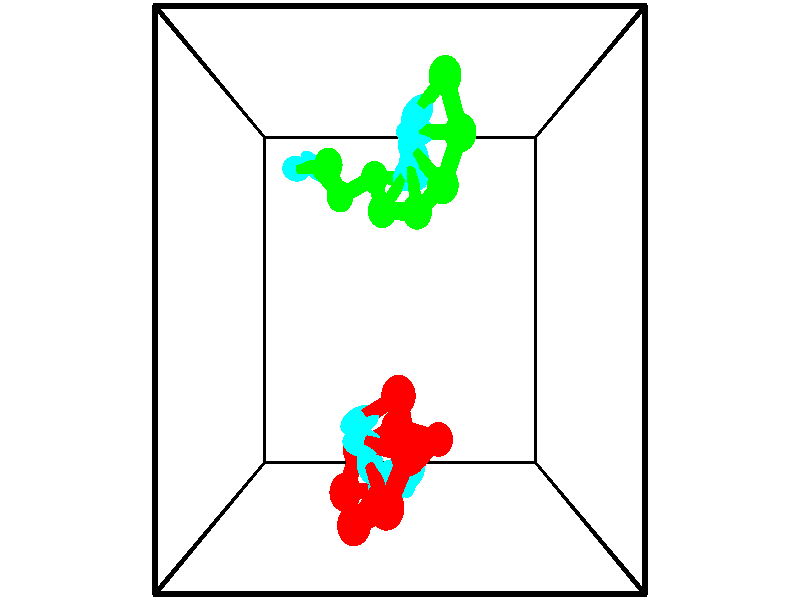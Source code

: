 // switches for output
#declare DRAW_BASES = 1; // possible values are 0, 1; only relevant for DNA ribbons
#declare DRAW_BASES_TYPE = 3; // possible values are 1, 2, 3; only relevant for DNA ribbons
#declare DRAW_FOG = 0; // set to 1 to enable fog

#include "colors.inc"

#include "transforms.inc"
background { rgb <1, 1, 1>}

#default {
   normal{
       ripples 0.25
       frequency 0.20
       turbulence 0.2
       lambda 5
   }
	finish {
		phong 0.1
		phong_size 40.
	}
}

// original window dimensions: 1024x640


// camera settings

camera {
	sky <-0, 1, 0>
	up <-0, 1, 0>
	right 1.6 * <1, 0, 0>
	location <2.5, 2.5, 11.1562>
	look_at <2.5, 2.5, 2.5>
	direction <0, 0, -8.6562>
	angle 67.0682
}


# declare cpy_camera_pos = <2.5, 2.5, 11.1562>;
# if (DRAW_FOG = 1)
fog {
	fog_type 2
	up vnormalize(cpy_camera_pos)
	color rgbt<1,1,1,0.3>
	distance 1e-5
	fog_alt 3e-3
	fog_offset 4
}
# end


// LIGHTS

# declare lum = 6;
global_settings {
	ambient_light rgb lum * <0.05, 0.05, 0.05>
	max_trace_level 15
}# declare cpy_direct_light_amount = 0.25;
light_source
{	1000 * <-1, -1, 1>,
	rgb lum * cpy_direct_light_amount
	parallel
}

light_source
{	1000 * <1, 1, -1>,
	rgb lum * cpy_direct_light_amount
	parallel
}

// strand 0

// nucleotide -1

// particle -1
sphere {
	<2.477411, 1.341983, 2.386717> 0.250000
	pigment { color rgbt <1,0,0,0> }
	no_shadow
}
cylinder {
	<2.172523, 1.207001, 2.607677>,  <1.989591, 1.126012, 2.740254>, 0.100000
	pigment { color rgbt <1,0,0,0> }
	no_shadow
}
cylinder {
	<2.172523, 1.207001, 2.607677>,  <2.477411, 1.341983, 2.386717>, 0.100000
	pigment { color rgbt <1,0,0,0> }
	no_shadow
}

// particle -1
sphere {
	<2.172523, 1.207001, 2.607677> 0.100000
	pigment { color rgbt <1,0,0,0> }
	no_shadow
}
sphere {
	0, 1
	scale<0.080000,0.200000,0.300000>
	matrix <-0.071903, -0.803949, -0.590336,
		0.643313, -0.489685, 0.588521,
		-0.762219, -0.337455, 0.552401,
		1.943858, 1.105764, 2.773398>
	pigment { color rgbt <0,1,1,0> }
	no_shadow
}
cylinder {
	<2.617758, 0.712403, 2.748789>,  <2.477411, 1.341983, 2.386717>, 0.130000
	pigment { color rgbt <1,0,0,0> }
	no_shadow
}

// nucleotide -1

// particle -1
sphere {
	<2.617758, 0.712403, 2.748789> 0.250000
	pigment { color rgbt <1,0,0,0> }
	no_shadow
}
cylinder {
	<2.242058, 0.763283, 2.621273>,  <2.016638, 0.793811, 2.544763>, 0.100000
	pigment { color rgbt <1,0,0,0> }
	no_shadow
}
cylinder {
	<2.242058, 0.763283, 2.621273>,  <2.617758, 0.712403, 2.748789>, 0.100000
	pigment { color rgbt <1,0,0,0> }
	no_shadow
}

// particle -1
sphere {
	<2.242058, 0.763283, 2.621273> 0.100000
	pigment { color rgbt <1,0,0,0> }
	no_shadow
}
sphere {
	0, 1
	scale<0.080000,0.200000,0.300000>
	matrix <0.124676, -0.738914, -0.662165,
		-0.319786, -0.661684, 0.678167,
		-0.939251, 0.127200, -0.318790,
		1.960282, 0.801443, 2.525636>
	pigment { color rgbt <0,1,1,0> }
	no_shadow
}
cylinder {
	<2.312291, 0.101558, 2.800881>,  <2.617758, 0.712403, 2.748789>, 0.130000
	pigment { color rgbt <1,0,0,0> }
	no_shadow
}

// nucleotide -1

// particle -1
sphere {
	<2.312291, 0.101558, 2.800881> 0.250000
	pigment { color rgbt <1,0,0,0> }
	no_shadow
}
cylinder {
	<2.166687, 0.325123, 2.502857>,  <2.079325, 0.459262, 2.324043>, 0.100000
	pigment { color rgbt <1,0,0,0> }
	no_shadow
}
cylinder {
	<2.166687, 0.325123, 2.502857>,  <2.312291, 0.101558, 2.800881>, 0.100000
	pigment { color rgbt <1,0,0,0> }
	no_shadow
}

// particle -1
sphere {
	<2.166687, 0.325123, 2.502857> 0.100000
	pigment { color rgbt <1,0,0,0> }
	no_shadow
}
sphere {
	0, 1
	scale<0.080000,0.200000,0.300000>
	matrix <0.405180, -0.625256, -0.666996,
		-0.838646, -0.544676, 0.001140,
		-0.364010, 0.558912, -0.745060,
		2.057484, 0.492796, 2.279339>
	pigment { color rgbt <0,1,1,0> }
	no_shadow
}
cylinder {
	<1.823523, -0.265538, 2.247360>,  <2.312291, 0.101558, 2.800881>, 0.130000
	pigment { color rgbt <1,0,0,0> }
	no_shadow
}

// nucleotide -1

// particle -1
sphere {
	<1.823523, -0.265538, 2.247360> 0.250000
	pigment { color rgbt <1,0,0,0> }
	no_shadow
}
cylinder {
	<2.067352, 0.016758, 2.102943>,  <2.213650, 0.186135, 2.016294>, 0.100000
	pigment { color rgbt <1,0,0,0> }
	no_shadow
}
cylinder {
	<2.067352, 0.016758, 2.102943>,  <1.823523, -0.265538, 2.247360>, 0.100000
	pigment { color rgbt <1,0,0,0> }
	no_shadow
}

// particle -1
sphere {
	<2.067352, 0.016758, 2.102943> 0.100000
	pigment { color rgbt <1,0,0,0> }
	no_shadow
}
sphere {
	0, 1
	scale<0.080000,0.200000,0.300000>
	matrix <0.304189, -0.628816, -0.715583,
		-0.732044, 0.326377, -0.597988,
		0.609574, 0.705740, -0.361041,
		2.250225, 0.228480, 1.994631>
	pigment { color rgbt <0,1,1,0> }
	no_shadow
}
cylinder {
	<1.632975, -0.038015, 1.584202>,  <1.823523, -0.265538, 2.247360>, 0.130000
	pigment { color rgbt <1,0,0,0> }
	no_shadow
}

// nucleotide -1

// particle -1
sphere {
	<1.632975, -0.038015, 1.584202> 0.250000
	pigment { color rgbt <1,0,0,0> }
	no_shadow
}
cylinder {
	<2.028137, -0.001865, 1.634602>,  <2.265234, 0.019824, 1.664842>, 0.100000
	pigment { color rgbt <1,0,0,0> }
	no_shadow
}
cylinder {
	<2.028137, -0.001865, 1.634602>,  <1.632975, -0.038015, 1.584202>, 0.100000
	pigment { color rgbt <1,0,0,0> }
	no_shadow
}

// particle -1
sphere {
	<2.028137, -0.001865, 1.634602> 0.100000
	pigment { color rgbt <1,0,0,0> }
	no_shadow
}
sphere {
	0, 1
	scale<0.080000,0.200000,0.300000>
	matrix <0.151284, -0.383526, -0.911055,
		-0.034012, 0.919098, -0.392559,
		0.987905, 0.090374, 0.126000,
		2.324509, 0.025247, 1.672402>
	pigment { color rgbt <0,1,1,0> }
	no_shadow
}
cylinder {
	<1.792242, 0.394112, 0.998520>,  <1.632975, -0.038015, 1.584202>, 0.130000
	pigment { color rgbt <1,0,0,0> }
	no_shadow
}

// nucleotide -1

// particle -1
sphere {
	<1.792242, 0.394112, 0.998520> 0.250000
	pigment { color rgbt <1,0,0,0> }
	no_shadow
}
cylinder {
	<2.084900, 0.154800, 1.129215>,  <2.260495, 0.011213, 1.207632>, 0.100000
	pigment { color rgbt <1,0,0,0> }
	no_shadow
}
cylinder {
	<2.084900, 0.154800, 1.129215>,  <1.792242, 0.394112, 0.998520>, 0.100000
	pigment { color rgbt <1,0,0,0> }
	no_shadow
}

// particle -1
sphere {
	<2.084900, 0.154800, 1.129215> 0.100000
	pigment { color rgbt <1,0,0,0> }
	no_shadow
}
sphere {
	0, 1
	scale<0.080000,0.200000,0.300000>
	matrix <0.288444, -0.162582, -0.943593,
		0.617654, 0.784620, 0.053617,
		0.731645, -0.598279, 0.326738,
		2.304393, -0.024683, 1.227237>
	pigment { color rgbt <0,1,1,0> }
	no_shadow
}
cylinder {
	<2.428973, 0.686341, 0.824767>,  <1.792242, 0.394112, 0.998520>, 0.130000
	pigment { color rgbt <1,0,0,0> }
	no_shadow
}

// nucleotide -1

// particle -1
sphere {
	<2.428973, 0.686341, 0.824767> 0.250000
	pigment { color rgbt <1,0,0,0> }
	no_shadow
}
cylinder {
	<2.514648, 0.299755, 0.881432>,  <2.566054, 0.067803, 0.915431>, 0.100000
	pigment { color rgbt <1,0,0,0> }
	no_shadow
}
cylinder {
	<2.514648, 0.299755, 0.881432>,  <2.428973, 0.686341, 0.824767>, 0.100000
	pigment { color rgbt <1,0,0,0> }
	no_shadow
}

// particle -1
sphere {
	<2.514648, 0.299755, 0.881432> 0.100000
	pigment { color rgbt <1,0,0,0> }
	no_shadow
}
sphere {
	0, 1
	scale<0.080000,0.200000,0.300000>
	matrix <0.346703, -0.060365, -0.936031,
		0.913193, 0.249601, 0.322147,
		0.214188, -0.966465, 0.141662,
		2.578905, 0.009815, 0.923930>
	pigment { color rgbt <0,1,1,0> }
	no_shadow
}
cylinder {
	<3.177688, 0.462954, 0.565135>,  <2.428973, 0.686341, 0.824767>, 0.130000
	pigment { color rgbt <1,0,0,0> }
	no_shadow
}

// nucleotide -1

// particle -1
sphere {
	<3.177688, 0.462954, 0.565135> 0.250000
	pigment { color rgbt <1,0,0,0> }
	no_shadow
}
cylinder {
	<2.900330, 0.174850, 0.556858>,  <2.733915, 0.001988, 0.551892>, 0.100000
	pigment { color rgbt <1,0,0,0> }
	no_shadow
}
cylinder {
	<2.900330, 0.174850, 0.556858>,  <3.177688, 0.462954, 0.565135>, 0.100000
	pigment { color rgbt <1,0,0,0> }
	no_shadow
}

// particle -1
sphere {
	<2.900330, 0.174850, 0.556858> 0.100000
	pigment { color rgbt <1,0,0,0> }
	no_shadow
}
sphere {
	0, 1
	scale<0.080000,0.200000,0.300000>
	matrix <0.247021, -0.210635, -0.945840,
		0.676892, -0.660953, 0.323973,
		-0.693396, -0.720260, -0.020692,
		2.692311, -0.041227, 0.550650>
	pigment { color rgbt <0,1,1,0> }
	no_shadow
}
// strand 1

// nucleotide -1

// particle -1
sphere {
	<1.218285, 4.520795, 0.334378> 0.250000
	pigment { color rgbt <0,1,0,0> }
	no_shadow
}
cylinder {
	<0.856827, 4.516460, 0.163120>,  <0.639952, 4.513860, 0.060366>, 0.100000
	pigment { color rgbt <0,1,0,0> }
	no_shadow
}
cylinder {
	<0.856827, 4.516460, 0.163120>,  <1.218285, 4.520795, 0.334378>, 0.100000
	pigment { color rgbt <0,1,0,0> }
	no_shadow
}

// particle -1
sphere {
	<0.856827, 4.516460, 0.163120> 0.100000
	pigment { color rgbt <0,1,0,0> }
	no_shadow
}
sphere {
	0, 1
	scale<0.080000,0.200000,0.300000>
	matrix <0.380976, 0.436356, -0.815138,
		0.195657, -0.899709, -0.390183,
		-0.903646, -0.010837, -0.428144,
		0.585733, 4.513209, 0.034677>
	pigment { color rgbt <0,1,1,0> }
	no_shadow
}
cylinder {
	<1.362547, 4.134696, -0.287766>,  <1.218285, 4.520795, 0.334378>, 0.130000
	pigment { color rgbt <0,1,0,0> }
	no_shadow
}

// nucleotide -1

// particle -1
sphere {
	<1.362547, 4.134696, -0.287766> 0.250000
	pigment { color rgbt <0,1,0,0> }
	no_shadow
}
cylinder {
	<1.070480, 4.407997, -0.285965>,  <0.895240, 4.571978, -0.284885>, 0.100000
	pigment { color rgbt <0,1,0,0> }
	no_shadow
}
cylinder {
	<1.070480, 4.407997, -0.285965>,  <1.362547, 4.134696, -0.287766>, 0.100000
	pigment { color rgbt <0,1,0,0> }
	no_shadow
}

// particle -1
sphere {
	<1.070480, 4.407997, -0.285965> 0.100000
	pigment { color rgbt <0,1,0,0> }
	no_shadow
}
sphere {
	0, 1
	scale<0.080000,0.200000,0.300000>
	matrix <0.463739, 0.500397, -0.731129,
		-0.501799, -0.531759, -0.682225,
		-0.730167, 0.683253, 0.004502,
		0.851430, 4.612973, -0.284615>
	pigment { color rgbt <0,1,1,0> }
	no_shadow
}
cylinder {
	<2.032053, 4.382987, 0.028905>,  <1.362547, 4.134696, -0.287766>, 0.130000
	pigment { color rgbt <0,1,0,0> }
	no_shadow
}

// nucleotide -1

// particle -1
sphere {
	<2.032053, 4.382987, 0.028905> 0.250000
	pigment { color rgbt <0,1,0,0> }
	no_shadow
}
cylinder {
	<2.426880, 4.361511, 0.089321>,  <2.663776, 4.348625, 0.125571>, 0.100000
	pigment { color rgbt <0,1,0,0> }
	no_shadow
}
cylinder {
	<2.426880, 4.361511, 0.089321>,  <2.032053, 4.382987, 0.028905>, 0.100000
	pigment { color rgbt <0,1,0,0> }
	no_shadow
}

// particle -1
sphere {
	<2.426880, 4.361511, 0.089321> 0.100000
	pigment { color rgbt <0,1,0,0> }
	no_shadow
}
sphere {
	0, 1
	scale<0.080000,0.200000,0.300000>
	matrix <-0.154507, -0.067670, 0.985671,
		-0.042707, -0.996262, -0.075092,
		0.987068, -0.053697, 0.151039,
		2.723001, 4.345404, 0.134633>
	pigment { color rgbt <0,1,1,0> }
	no_shadow
}
cylinder {
	<2.188692, 3.799466, 0.588626>,  <2.032053, 4.382987, 0.028905>, 0.130000
	pigment { color rgbt <0,1,0,0> }
	no_shadow
}

// nucleotide -1

// particle -1
sphere {
	<2.188692, 3.799466, 0.588626> 0.250000
	pigment { color rgbt <0,1,0,0> }
	no_shadow
}
cylinder {
	<2.431625, 4.117245, 0.588497>,  <2.577386, 4.307912, 0.588420>, 0.100000
	pigment { color rgbt <0,1,0,0> }
	no_shadow
}
cylinder {
	<2.431625, 4.117245, 0.588497>,  <2.188692, 3.799466, 0.588626>, 0.100000
	pigment { color rgbt <0,1,0,0> }
	no_shadow
}

// particle -1
sphere {
	<2.431625, 4.117245, 0.588497> 0.100000
	pigment { color rgbt <0,1,0,0> }
	no_shadow
}
sphere {
	0, 1
	scale<0.080000,0.200000,0.300000>
	matrix <-0.084084, 0.064685, 0.994357,
		0.789984, -0.603880, 0.106085,
		0.607334, 0.794446, -0.000323,
		2.613826, 4.355578, 0.588400>
	pigment { color rgbt <0,1,1,0> }
	no_shadow
}
cylinder {
	<2.786014, 3.733360, 1.035657>,  <2.188692, 3.799466, 0.588626>, 0.130000
	pigment { color rgbt <0,1,0,0> }
	no_shadow
}

// nucleotide -1

// particle -1
sphere {
	<2.786014, 3.733360, 1.035657> 0.250000
	pigment { color rgbt <0,1,0,0> }
	no_shadow
}
cylinder {
	<2.729568, 4.127472, 0.997063>,  <2.695701, 4.363939, 0.973906>, 0.100000
	pigment { color rgbt <0,1,0,0> }
	no_shadow
}
cylinder {
	<2.729568, 4.127472, 0.997063>,  <2.786014, 3.733360, 1.035657>, 0.100000
	pigment { color rgbt <0,1,0,0> }
	no_shadow
}

// particle -1
sphere {
	<2.729568, 4.127472, 0.997063> 0.100000
	pigment { color rgbt <0,1,0,0> }
	no_shadow
}
sphere {
	0, 1
	scale<0.080000,0.200000,0.300000>
	matrix <-0.231654, 0.061893, 0.970827,
		0.962509, 0.159348, 0.219510,
		-0.141114, 0.985281, -0.096486,
		2.687234, 4.423056, 0.968117>
	pigment { color rgbt <0,1,1,0> }
	no_shadow
}
cylinder {
	<3.180063, 4.018270, 1.571113>,  <2.786014, 3.733360, 1.035657>, 0.130000
	pigment { color rgbt <0,1,0,0> }
	no_shadow
}

// nucleotide -1

// particle -1
sphere {
	<3.180063, 4.018270, 1.571113> 0.250000
	pigment { color rgbt <0,1,0,0> }
	no_shadow
}
cylinder {
	<2.912735, 4.299286, 1.473309>,  <2.752338, 4.467896, 1.414626>, 0.100000
	pigment { color rgbt <0,1,0,0> }
	no_shadow
}
cylinder {
	<2.912735, 4.299286, 1.473309>,  <3.180063, 4.018270, 1.571113>, 0.100000
	pigment { color rgbt <0,1,0,0> }
	no_shadow
}

// particle -1
sphere {
	<2.912735, 4.299286, 1.473309> 0.100000
	pigment { color rgbt <0,1,0,0> }
	no_shadow
}
sphere {
	0, 1
	scale<0.080000,0.200000,0.300000>
	matrix <-0.046979, 0.288182, 0.956423,
		0.742390, 0.650682, -0.159593,
		-0.668319, 0.702541, -0.244511,
		2.712239, 4.510048, 1.399955>
	pigment { color rgbt <0,1,1,0> }
	no_shadow
}
cylinder {
	<3.435321, 4.664858, 1.786177>,  <3.180063, 4.018270, 1.571113>, 0.130000
	pigment { color rgbt <0,1,0,0> }
	no_shadow
}

// nucleotide -1

// particle -1
sphere {
	<3.435321, 4.664858, 1.786177> 0.250000
	pigment { color rgbt <0,1,0,0> }
	no_shadow
}
cylinder {
	<3.036423, 4.676983, 1.759094>,  <2.797084, 4.684258, 1.742845>, 0.100000
	pigment { color rgbt <0,1,0,0> }
	no_shadow
}
cylinder {
	<3.036423, 4.676983, 1.759094>,  <3.435321, 4.664858, 1.786177>, 0.100000
	pigment { color rgbt <0,1,0,0> }
	no_shadow
}

// particle -1
sphere {
	<3.036423, 4.676983, 1.759094> 0.100000
	pigment { color rgbt <0,1,0,0> }
	no_shadow
}
sphere {
	0, 1
	scale<0.080000,0.200000,0.300000>
	matrix <-0.058932, 0.230614, 0.971259,
		0.045055, 0.972573, -0.228192,
		-0.997245, 0.030313, -0.067706,
		2.737249, 4.686077, 1.738782>
	pigment { color rgbt <0,1,1,0> }
	no_shadow
}
cylinder {
	<3.186558, 5.351573, 1.946635>,  <3.435321, 4.664858, 1.786177>, 0.130000
	pigment { color rgbt <0,1,0,0> }
	no_shadow
}

// nucleotide -1

// particle -1
sphere {
	<3.186558, 5.351573, 1.946635> 0.250000
	pigment { color rgbt <0,1,0,0> }
	no_shadow
}
cylinder {
	<2.942322, 5.053173, 2.052967>,  <2.795780, 4.874134, 2.116766>, 0.100000
	pigment { color rgbt <0,1,0,0> }
	no_shadow
}
cylinder {
	<2.942322, 5.053173, 2.052967>,  <3.186558, 5.351573, 1.946635>, 0.100000
	pigment { color rgbt <0,1,0,0> }
	no_shadow
}

// particle -1
sphere {
	<2.942322, 5.053173, 2.052967> 0.100000
	pigment { color rgbt <0,1,0,0> }
	no_shadow
}
sphere {
	0, 1
	scale<0.080000,0.200000,0.300000>
	matrix <0.041211, 0.305282, 0.951370,
		-0.790873, 0.591852, -0.155658,
		-0.610590, -0.745998, 0.265830,
		2.759145, 4.829373, 2.132716>
	pigment { color rgbt <0,1,1,0> }
	no_shadow
}
// box output
cylinder {
	<0.000000, 0.000000, 0.000000>,  <5.000000, 0.000000, 0.000000>, 0.025000
	pigment { color rgbt <0,0,0,0> }
	no_shadow
}
cylinder {
	<0.000000, 0.000000, 0.000000>,  <0.000000, 5.000000, 0.000000>, 0.025000
	pigment { color rgbt <0,0,0,0> }
	no_shadow
}
cylinder {
	<0.000000, 0.000000, 0.000000>,  <0.000000, 0.000000, 5.000000>, 0.025000
	pigment { color rgbt <0,0,0,0> }
	no_shadow
}
cylinder {
	<5.000000, 5.000000, 5.000000>,  <0.000000, 5.000000, 5.000000>, 0.025000
	pigment { color rgbt <0,0,0,0> }
	no_shadow
}
cylinder {
	<5.000000, 5.000000, 5.000000>,  <5.000000, 0.000000, 5.000000>, 0.025000
	pigment { color rgbt <0,0,0,0> }
	no_shadow
}
cylinder {
	<5.000000, 5.000000, 5.000000>,  <5.000000, 5.000000, 0.000000>, 0.025000
	pigment { color rgbt <0,0,0,0> }
	no_shadow
}
cylinder {
	<0.000000, 0.000000, 5.000000>,  <0.000000, 5.000000, 5.000000>, 0.025000
	pigment { color rgbt <0,0,0,0> }
	no_shadow
}
cylinder {
	<0.000000, 0.000000, 5.000000>,  <5.000000, 0.000000, 5.000000>, 0.025000
	pigment { color rgbt <0,0,0,0> }
	no_shadow
}
cylinder {
	<5.000000, 5.000000, 0.000000>,  <0.000000, 5.000000, 0.000000>, 0.025000
	pigment { color rgbt <0,0,0,0> }
	no_shadow
}
cylinder {
	<5.000000, 5.000000, 0.000000>,  <5.000000, 0.000000, 0.000000>, 0.025000
	pigment { color rgbt <0,0,0,0> }
	no_shadow
}
cylinder {
	<5.000000, 0.000000, 5.000000>,  <5.000000, 0.000000, 0.000000>, 0.025000
	pigment { color rgbt <0,0,0,0> }
	no_shadow
}
cylinder {
	<0.000000, 5.000000, 0.000000>,  <0.000000, 5.000000, 5.000000>, 0.025000
	pigment { color rgbt <0,0,0,0> }
	no_shadow
}
// end of box output
